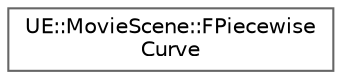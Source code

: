 digraph "Graphical Class Hierarchy"
{
 // INTERACTIVE_SVG=YES
 // LATEX_PDF_SIZE
  bgcolor="transparent";
  edge [fontname=Helvetica,fontsize=10,labelfontname=Helvetica,labelfontsize=10];
  node [fontname=Helvetica,fontsize=10,shape=box,height=0.2,width=0.4];
  rankdir="LR";
  Node0 [id="Node000000",label="UE::MovieScene::FPiecewise\lCurve",height=0.2,width=0.4,color="grey40", fillcolor="white", style="filled",URL="$d6/d44/structUE_1_1MovieScene_1_1FPiecewiseCurve.html",tooltip="A piecewise curve represented as an array of interpolations."];
}
